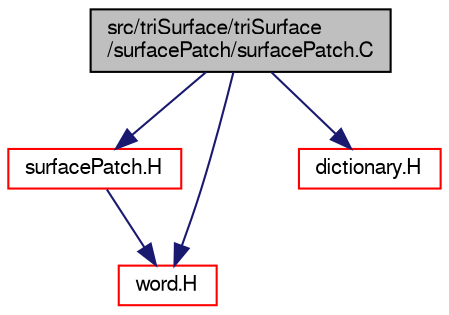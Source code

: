 digraph "src/triSurface/triSurface/surfacePatch/surfacePatch.C"
{
  bgcolor="transparent";
  edge [fontname="FreeSans",fontsize="10",labelfontname="FreeSans",labelfontsize="10"];
  node [fontname="FreeSans",fontsize="10",shape=record];
  Node0 [label="src/triSurface/triSurface\l/surfacePatch/surfacePatch.C",height=0.2,width=0.4,color="black", fillcolor="grey75", style="filled", fontcolor="black"];
  Node0 -> Node1 [color="midnightblue",fontsize="10",style="solid",fontname="FreeSans"];
  Node1 [label="surfacePatch.H",height=0.2,width=0.4,color="red",URL="$a17009.html"];
  Node1 -> Node3 [color="midnightblue",fontsize="10",style="solid",fontname="FreeSans"];
  Node3 [label="word.H",height=0.2,width=0.4,color="red",URL="$a12662.html"];
  Node0 -> Node46 [color="midnightblue",fontsize="10",style="solid",fontname="FreeSans"];
  Node46 [label="dictionary.H",height=0.2,width=0.4,color="red",URL="$a08804.html"];
  Node0 -> Node3 [color="midnightblue",fontsize="10",style="solid",fontname="FreeSans"];
}
